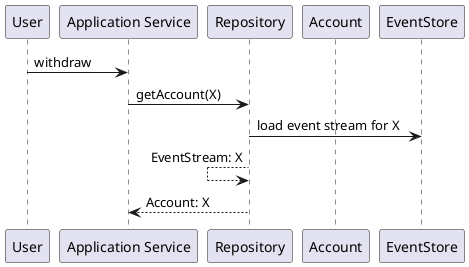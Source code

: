 @startuml

participant "User" as U
participant "Application Service" as AS
participant "Repository" as R
participant "Account" as A
participant "EventStore" as ES

U -> AS: withdraw
AS -> R: getAccount(X)
R -> ES: load event stream for X
R <-- R: EventStream: X
R --> AS: Account: X

@enduml